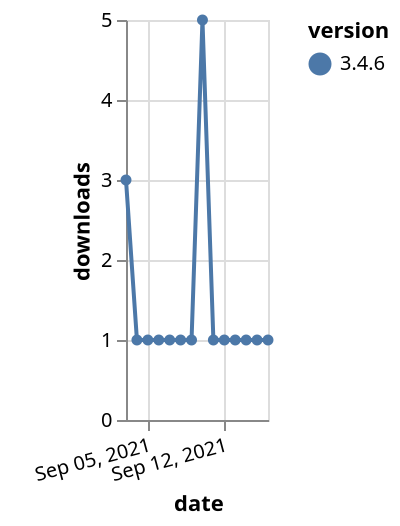 {"$schema": "https://vega.github.io/schema/vega-lite/v5.json", "description": "A simple bar chart with embedded data.", "data": {"values": [{"date": "2021-09-03", "total": 391, "delta": 3, "version": "3.4.6"}, {"date": "2021-09-04", "total": 392, "delta": 1, "version": "3.4.6"}, {"date": "2021-09-05", "total": 393, "delta": 1, "version": "3.4.6"}, {"date": "2021-09-06", "total": 394, "delta": 1, "version": "3.4.6"}, {"date": "2021-09-07", "total": 395, "delta": 1, "version": "3.4.6"}, {"date": "2021-09-08", "total": 396, "delta": 1, "version": "3.4.6"}, {"date": "2021-09-09", "total": 397, "delta": 1, "version": "3.4.6"}, {"date": "2021-09-10", "total": 402, "delta": 5, "version": "3.4.6"}, {"date": "2021-09-11", "total": 403, "delta": 1, "version": "3.4.6"}, {"date": "2021-09-12", "total": 404, "delta": 1, "version": "3.4.6"}, {"date": "2021-09-13", "total": 405, "delta": 1, "version": "3.4.6"}, {"date": "2021-09-14", "total": 406, "delta": 1, "version": "3.4.6"}, {"date": "2021-09-15", "total": 407, "delta": 1, "version": "3.4.6"}, {"date": "2021-09-16", "total": 408, "delta": 1, "version": "3.4.6"}]}, "width": "container", "mark": {"type": "line", "point": {"filled": true}}, "encoding": {"x": {"field": "date", "type": "temporal", "timeUnit": "yearmonthdate", "title": "date", "axis": {"labelAngle": -15}}, "y": {"field": "delta", "type": "quantitative", "title": "downloads"}, "color": {"field": "version", "type": "nominal"}, "tooltip": {"field": "delta"}}}